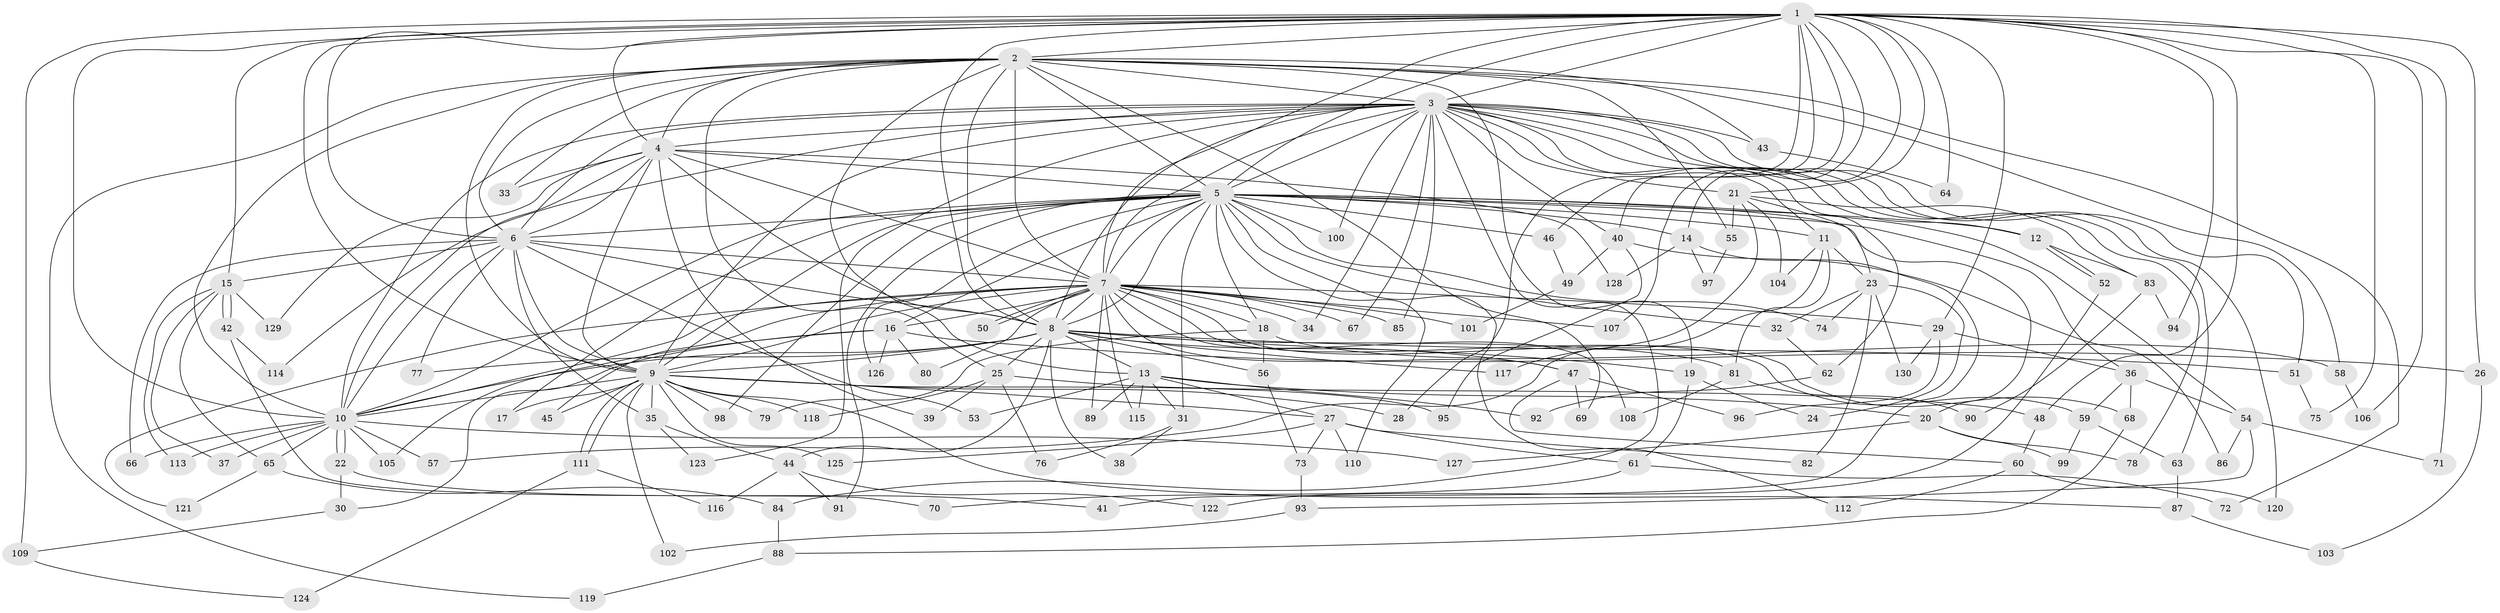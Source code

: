 // Generated by graph-tools (version 1.1) at 2025/43/03/09/25 04:43:46]
// undirected, 130 vertices, 285 edges
graph export_dot {
graph [start="1"]
  node [color=gray90,style=filled];
  1;
  2;
  3;
  4;
  5;
  6;
  7;
  8;
  9;
  10;
  11;
  12;
  13;
  14;
  15;
  16;
  17;
  18;
  19;
  20;
  21;
  22;
  23;
  24;
  25;
  26;
  27;
  28;
  29;
  30;
  31;
  32;
  33;
  34;
  35;
  36;
  37;
  38;
  39;
  40;
  41;
  42;
  43;
  44;
  45;
  46;
  47;
  48;
  49;
  50;
  51;
  52;
  53;
  54;
  55;
  56;
  57;
  58;
  59;
  60;
  61;
  62;
  63;
  64;
  65;
  66;
  67;
  68;
  69;
  70;
  71;
  72;
  73;
  74;
  75;
  76;
  77;
  78;
  79;
  80;
  81;
  82;
  83;
  84;
  85;
  86;
  87;
  88;
  89;
  90;
  91;
  92;
  93;
  94;
  95;
  96;
  97;
  98;
  99;
  100;
  101;
  102;
  103;
  104;
  105;
  106;
  107;
  108;
  109;
  110;
  111;
  112;
  113;
  114;
  115;
  116;
  117;
  118;
  119;
  120;
  121;
  122;
  123;
  124;
  125;
  126;
  127;
  128;
  129;
  130;
  1 -- 2;
  1 -- 3;
  1 -- 4;
  1 -- 5;
  1 -- 6;
  1 -- 7;
  1 -- 8;
  1 -- 9;
  1 -- 10;
  1 -- 14;
  1 -- 15;
  1 -- 21;
  1 -- 26;
  1 -- 28;
  1 -- 29;
  1 -- 40;
  1 -- 46;
  1 -- 48;
  1 -- 64;
  1 -- 71;
  1 -- 75;
  1 -- 94;
  1 -- 106;
  1 -- 107;
  1 -- 109;
  2 -- 3;
  2 -- 4;
  2 -- 5;
  2 -- 6;
  2 -- 7;
  2 -- 8;
  2 -- 9;
  2 -- 10;
  2 -- 13;
  2 -- 19;
  2 -- 25;
  2 -- 33;
  2 -- 43;
  2 -- 55;
  2 -- 58;
  2 -- 69;
  2 -- 72;
  2 -- 119;
  3 -- 4;
  3 -- 5;
  3 -- 6;
  3 -- 7;
  3 -- 8;
  3 -- 9;
  3 -- 10;
  3 -- 11;
  3 -- 12;
  3 -- 21;
  3 -- 34;
  3 -- 40;
  3 -- 43;
  3 -- 51;
  3 -- 62;
  3 -- 63;
  3 -- 67;
  3 -- 78;
  3 -- 84;
  3 -- 85;
  3 -- 100;
  3 -- 114;
  3 -- 120;
  3 -- 123;
  4 -- 5;
  4 -- 6;
  4 -- 7;
  4 -- 8;
  4 -- 9;
  4 -- 10;
  4 -- 33;
  4 -- 39;
  4 -- 128;
  4 -- 129;
  5 -- 6;
  5 -- 7;
  5 -- 8;
  5 -- 9;
  5 -- 10;
  5 -- 11;
  5 -- 12;
  5 -- 14;
  5 -- 16;
  5 -- 17;
  5 -- 18;
  5 -- 20;
  5 -- 31;
  5 -- 32;
  5 -- 36;
  5 -- 46;
  5 -- 54;
  5 -- 74;
  5 -- 91;
  5 -- 98;
  5 -- 100;
  5 -- 110;
  5 -- 112;
  5 -- 126;
  6 -- 7;
  6 -- 8;
  6 -- 9;
  6 -- 10;
  6 -- 15;
  6 -- 35;
  6 -- 53;
  6 -- 66;
  6 -- 77;
  7 -- 8;
  7 -- 9;
  7 -- 10;
  7 -- 16;
  7 -- 18;
  7 -- 29;
  7 -- 34;
  7 -- 45;
  7 -- 47;
  7 -- 50;
  7 -- 50;
  7 -- 59;
  7 -- 67;
  7 -- 68;
  7 -- 80;
  7 -- 85;
  7 -- 89;
  7 -- 101;
  7 -- 107;
  7 -- 108;
  7 -- 115;
  7 -- 121;
  8 -- 9;
  8 -- 10;
  8 -- 13;
  8 -- 19;
  8 -- 25;
  8 -- 38;
  8 -- 44;
  8 -- 47;
  8 -- 51;
  8 -- 56;
  8 -- 77;
  8 -- 81;
  8 -- 117;
  9 -- 10;
  9 -- 17;
  9 -- 27;
  9 -- 28;
  9 -- 35;
  9 -- 45;
  9 -- 79;
  9 -- 87;
  9 -- 95;
  9 -- 98;
  9 -- 102;
  9 -- 111;
  9 -- 111;
  9 -- 118;
  9 -- 125;
  10 -- 22;
  10 -- 22;
  10 -- 37;
  10 -- 57;
  10 -- 65;
  10 -- 66;
  10 -- 105;
  10 -- 113;
  10 -- 127;
  11 -- 23;
  11 -- 57;
  11 -- 81;
  11 -- 104;
  12 -- 52;
  12 -- 52;
  12 -- 83;
  13 -- 20;
  13 -- 27;
  13 -- 31;
  13 -- 53;
  13 -- 89;
  13 -- 92;
  13 -- 115;
  14 -- 41;
  14 -- 97;
  14 -- 128;
  15 -- 37;
  15 -- 42;
  15 -- 42;
  15 -- 65;
  15 -- 113;
  15 -- 129;
  16 -- 26;
  16 -- 30;
  16 -- 80;
  16 -- 105;
  16 -- 126;
  18 -- 56;
  18 -- 58;
  18 -- 79;
  19 -- 24;
  19 -- 61;
  20 -- 78;
  20 -- 99;
  20 -- 127;
  21 -- 23;
  21 -- 55;
  21 -- 83;
  21 -- 104;
  21 -- 117;
  22 -- 30;
  22 -- 41;
  23 -- 24;
  23 -- 32;
  23 -- 74;
  23 -- 82;
  23 -- 130;
  25 -- 39;
  25 -- 48;
  25 -- 76;
  25 -- 118;
  26 -- 103;
  27 -- 61;
  27 -- 73;
  27 -- 82;
  27 -- 110;
  27 -- 125;
  29 -- 36;
  29 -- 96;
  29 -- 130;
  30 -- 109;
  31 -- 38;
  31 -- 76;
  32 -- 62;
  35 -- 44;
  35 -- 123;
  36 -- 54;
  36 -- 59;
  36 -- 68;
  40 -- 49;
  40 -- 86;
  40 -- 95;
  42 -- 70;
  42 -- 114;
  43 -- 64;
  44 -- 91;
  44 -- 116;
  44 -- 122;
  46 -- 49;
  47 -- 60;
  47 -- 69;
  47 -- 96;
  48 -- 60;
  49 -- 101;
  51 -- 75;
  52 -- 122;
  54 -- 71;
  54 -- 86;
  54 -- 93;
  55 -- 97;
  56 -- 73;
  58 -- 106;
  59 -- 63;
  59 -- 99;
  60 -- 112;
  60 -- 120;
  61 -- 70;
  61 -- 72;
  62 -- 92;
  63 -- 87;
  65 -- 84;
  65 -- 121;
  68 -- 88;
  73 -- 93;
  81 -- 90;
  81 -- 108;
  83 -- 90;
  83 -- 94;
  84 -- 88;
  87 -- 103;
  88 -- 119;
  93 -- 102;
  109 -- 124;
  111 -- 116;
  111 -- 124;
}
